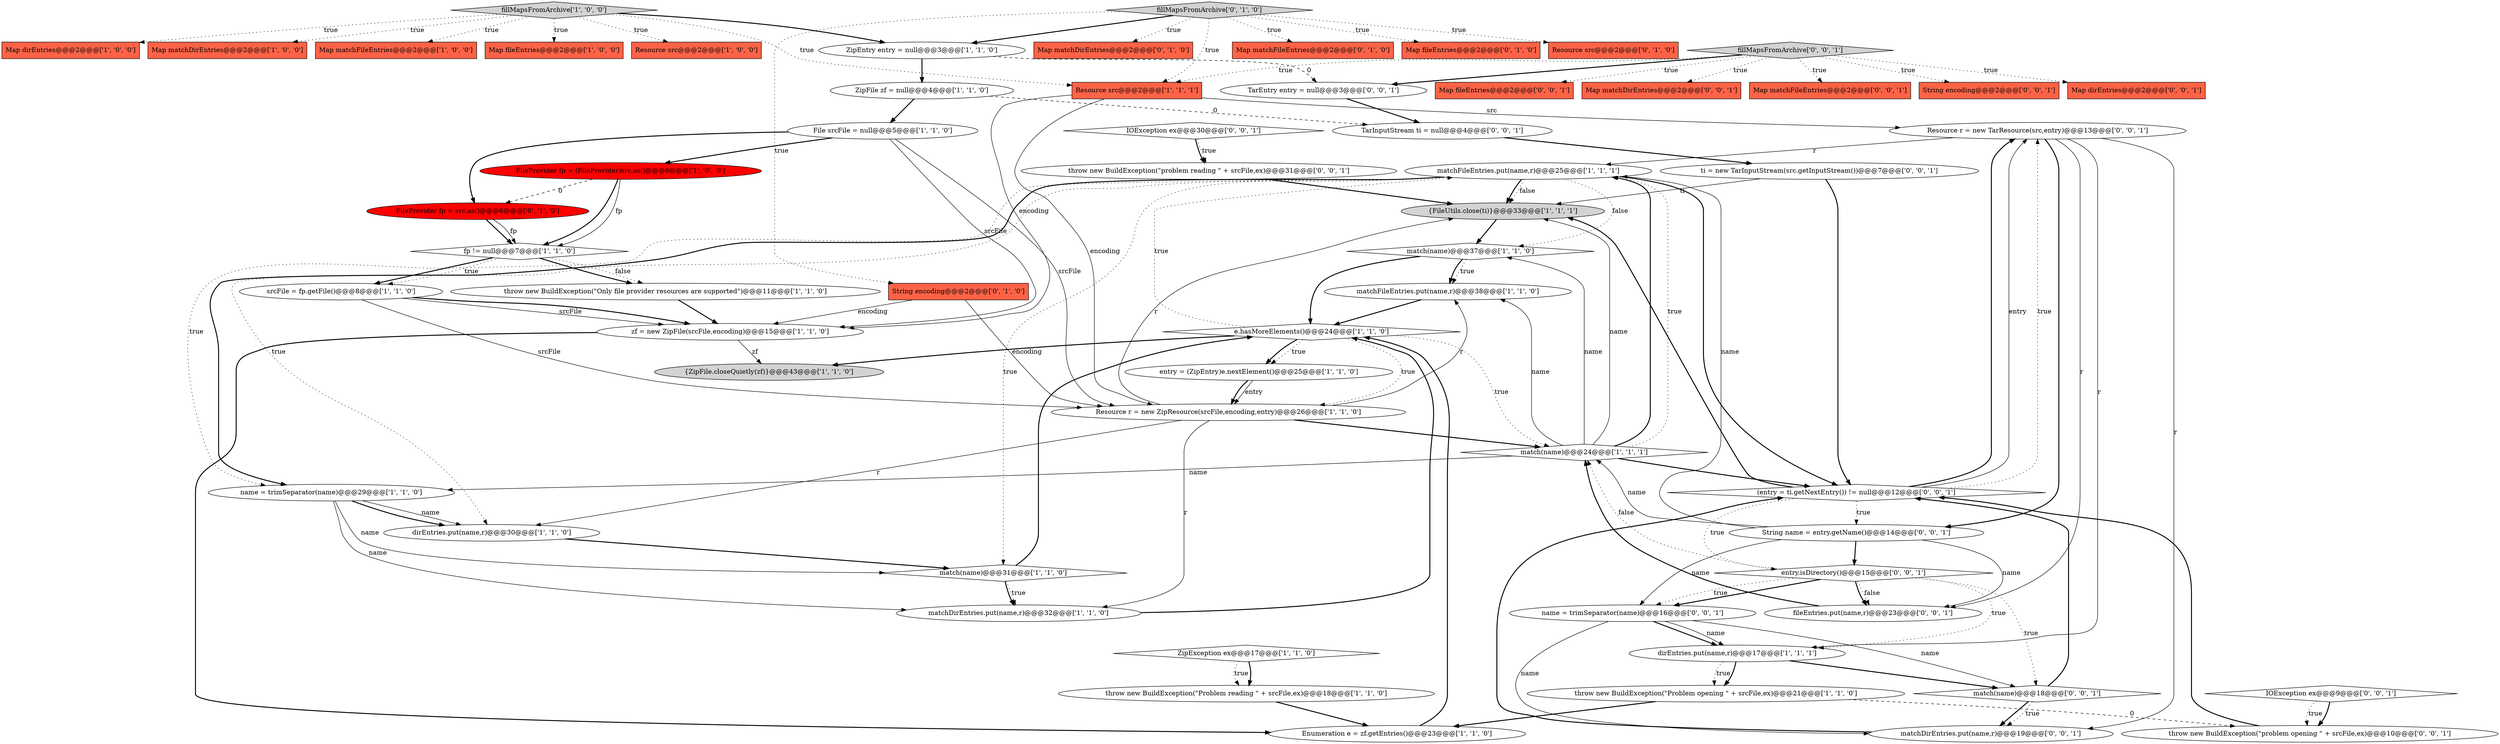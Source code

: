 digraph {
28 [style = filled, label = "Map dirEntries@@@2@@@['1', '0', '0']", fillcolor = tomato, shape = box image = "AAA0AAABBB1BBB"];
11 [style = filled, label = "matchFileEntries.put(name,r)@@@25@@@['1', '1', '1']", fillcolor = white, shape = ellipse image = "AAA0AAABBB1BBB"];
44 [style = filled, label = "Map matchFileEntries@@@2@@@['0', '0', '1']", fillcolor = tomato, shape = box image = "AAA0AAABBB3BBB"];
53 [style = filled, label = "String encoding@@@2@@@['0', '0', '1']", fillcolor = tomato, shape = box image = "AAA0AAABBB3BBB"];
54 [style = filled, label = "match(name)@@@18@@@['0', '0', '1']", fillcolor = white, shape = diamond image = "AAA0AAABBB3BBB"];
21 [style = filled, label = "Map matchDirEntries@@@2@@@['1', '0', '0']", fillcolor = tomato, shape = box image = "AAA0AAABBB1BBB"];
16 [style = filled, label = "File srcFile = null@@@5@@@['1', '1', '0']", fillcolor = white, shape = ellipse image = "AAA0AAABBB1BBB"];
55 [style = filled, label = "IOException ex@@@9@@@['0', '0', '1']", fillcolor = white, shape = diamond image = "AAA0AAABBB3BBB"];
45 [style = filled, label = "Map dirEntries@@@2@@@['0', '0', '1']", fillcolor = tomato, shape = box image = "AAA0AAABBB3BBB"];
34 [style = filled, label = "Map matchDirEntries@@@2@@@['0', '1', '0']", fillcolor = tomato, shape = box image = "AAA0AAABBB2BBB"];
56 [style = filled, label = "throw new BuildException(\"problem reading \" + srcFile,ex)@@@31@@@['0', '0', '1']", fillcolor = white, shape = ellipse image = "AAA0AAABBB3BBB"];
9 [style = filled, label = "match(name)@@@24@@@['1', '1', '1']", fillcolor = white, shape = diamond image = "AAA0AAABBB1BBB"];
30 [style = filled, label = "{FileUtils.close(ti)}@@@33@@@['1', '1', '1']", fillcolor = lightgray, shape = ellipse image = "AAA0AAABBB1BBB"];
5 [style = filled, label = "dirEntries.put(name,r)@@@17@@@['1', '1', '1']", fillcolor = white, shape = ellipse image = "AAA0AAABBB1BBB"];
1 [style = filled, label = "Enumeration e = zf.getEntries()@@@23@@@['1', '1', '0']", fillcolor = white, shape = ellipse image = "AAA0AAABBB1BBB"];
24 [style = filled, label = "throw new BuildException(\"Problem reading \" + srcFile,ex)@@@18@@@['1', '1', '0']", fillcolor = white, shape = ellipse image = "AAA0AAABBB1BBB"];
41 [style = filled, label = "(entry = ti.getNextEntry()) != null@@@12@@@['0', '0', '1']", fillcolor = white, shape = diamond image = "AAA0AAABBB3BBB"];
37 [style = filled, label = "String encoding@@@2@@@['0', '1', '0']", fillcolor = tomato, shape = box image = "AAA0AAABBB2BBB"];
32 [style = filled, label = "entry = (ZipEntry)e.nextElement()@@@25@@@['1', '1', '0']", fillcolor = white, shape = ellipse image = "AAA0AAABBB1BBB"];
29 [style = filled, label = "ZipFile zf = null@@@4@@@['1', '1', '0']", fillcolor = white, shape = ellipse image = "AAA0AAABBB1BBB"];
49 [style = filled, label = "throw new BuildException(\"problem opening \" + srcFile,ex)@@@10@@@['0', '0', '1']", fillcolor = white, shape = ellipse image = "AAA0AAABBB3BBB"];
52 [style = filled, label = "String name = entry.getName()@@@14@@@['0', '0', '1']", fillcolor = white, shape = ellipse image = "AAA0AAABBB3BBB"];
25 [style = filled, label = "match(name)@@@31@@@['1', '1', '0']", fillcolor = white, shape = diamond image = "AAA0AAABBB1BBB"];
27 [style = filled, label = "matchFileEntries.put(name,r)@@@38@@@['1', '1', '0']", fillcolor = white, shape = ellipse image = "AAA0AAABBB1BBB"];
31 [style = filled, label = "Resource src@@@2@@@['1', '1', '1']", fillcolor = tomato, shape = box image = "AAA0AAABBB1BBB"];
46 [style = filled, label = "Resource r = new TarResource(src,entry)@@@13@@@['0', '0', '1']", fillcolor = white, shape = ellipse image = "AAA0AAABBB3BBB"];
20 [style = filled, label = "dirEntries.put(name,r)@@@30@@@['1', '1', '0']", fillcolor = white, shape = ellipse image = "AAA0AAABBB1BBB"];
60 [style = filled, label = "fillMapsFromArchive['0', '0', '1']", fillcolor = lightgray, shape = diamond image = "AAA0AAABBB3BBB"];
7 [style = filled, label = "Map matchFileEntries@@@2@@@['1', '0', '0']", fillcolor = tomato, shape = box image = "AAA0AAABBB1BBB"];
48 [style = filled, label = "Map fileEntries@@@2@@@['0', '0', '1']", fillcolor = tomato, shape = box image = "AAA0AAABBB3BBB"];
3 [style = filled, label = "srcFile = fp.getFile()@@@8@@@['1', '1', '0']", fillcolor = white, shape = ellipse image = "AAA0AAABBB1BBB"];
14 [style = filled, label = "{ZipFile.closeQuietly(zf)}@@@43@@@['1', '1', '0']", fillcolor = lightgray, shape = ellipse image = "AAA0AAABBB1BBB"];
2 [style = filled, label = "ZipException ex@@@17@@@['1', '1', '0']", fillcolor = white, shape = diamond image = "AAA0AAABBB1BBB"];
19 [style = filled, label = "e.hasMoreElements()@@@24@@@['1', '1', '0']", fillcolor = white, shape = diamond image = "AAA0AAABBB1BBB"];
26 [style = filled, label = "Map fileEntries@@@2@@@['1', '0', '0']", fillcolor = tomato, shape = box image = "AAA0AAABBB1BBB"];
36 [style = filled, label = "Map matchFileEntries@@@2@@@['0', '1', '0']", fillcolor = tomato, shape = box image = "AAA0AAABBB2BBB"];
23 [style = filled, label = "ZipEntry entry = null@@@3@@@['1', '1', '0']", fillcolor = white, shape = ellipse image = "AAA0AAABBB1BBB"];
22 [style = filled, label = "match(name)@@@37@@@['1', '1', '0']", fillcolor = white, shape = diamond image = "AAA0AAABBB1BBB"];
12 [style = filled, label = "zf = new ZipFile(srcFile,encoding)@@@15@@@['1', '1', '0']", fillcolor = white, shape = ellipse image = "AAA0AAABBB1BBB"];
8 [style = filled, label = "fillMapsFromArchive['1', '0', '0']", fillcolor = lightgray, shape = diamond image = "AAA0AAABBB1BBB"];
51 [style = filled, label = "name = trimSeparator(name)@@@16@@@['0', '0', '1']", fillcolor = white, shape = ellipse image = "AAA0AAABBB3BBB"];
4 [style = filled, label = "FileProvider fp = (FileProvider)src.as()@@@6@@@['1', '0', '0']", fillcolor = red, shape = ellipse image = "AAA1AAABBB1BBB"];
33 [style = filled, label = "FileProvider fp = src.as()@@@6@@@['0', '1', '0']", fillcolor = red, shape = ellipse image = "AAA1AAABBB2BBB"];
38 [style = filled, label = "Map fileEntries@@@2@@@['0', '1', '0']", fillcolor = tomato, shape = box image = "AAA0AAABBB2BBB"];
50 [style = filled, label = "TarEntry entry = null@@@3@@@['0', '0', '1']", fillcolor = white, shape = ellipse image = "AAA0AAABBB3BBB"];
6 [style = filled, label = "throw new BuildException(\"Problem opening \" + srcFile,ex)@@@21@@@['1', '1', '0']", fillcolor = white, shape = ellipse image = "AAA0AAABBB1BBB"];
43 [style = filled, label = "IOException ex@@@30@@@['0', '0', '1']", fillcolor = white, shape = diamond image = "AAA0AAABBB3BBB"];
35 [style = filled, label = "fillMapsFromArchive['0', '1', '0']", fillcolor = lightgray, shape = diamond image = "AAA0AAABBB2BBB"];
15 [style = filled, label = "throw new BuildException(\"Only file provider resources are supported\")@@@11@@@['1', '1', '0']", fillcolor = white, shape = ellipse image = "AAA0AAABBB1BBB"];
39 [style = filled, label = "Resource src@@@2@@@['0', '1', '0']", fillcolor = tomato, shape = box image = "AAA0AAABBB2BBB"];
59 [style = filled, label = "fileEntries.put(name,r)@@@23@@@['0', '0', '1']", fillcolor = white, shape = ellipse image = "AAA0AAABBB3BBB"];
57 [style = filled, label = "matchDirEntries.put(name,r)@@@19@@@['0', '0', '1']", fillcolor = white, shape = ellipse image = "AAA0AAABBB3BBB"];
40 [style = filled, label = "ti = new TarInputStream(src.getInputStream())@@@7@@@['0', '0', '1']", fillcolor = white, shape = ellipse image = "AAA0AAABBB3BBB"];
13 [style = filled, label = "name = trimSeparator(name)@@@29@@@['1', '1', '0']", fillcolor = white, shape = ellipse image = "AAA0AAABBB1BBB"];
10 [style = filled, label = "Resource src@@@2@@@['1', '0', '0']", fillcolor = tomato, shape = box image = "AAA0AAABBB1BBB"];
47 [style = filled, label = "entry.isDirectory()@@@15@@@['0', '0', '1']", fillcolor = white, shape = diamond image = "AAA0AAABBB3BBB"];
18 [style = filled, label = "fp != null@@@7@@@['1', '1', '0']", fillcolor = white, shape = diamond image = "AAA0AAABBB1BBB"];
42 [style = filled, label = "TarInputStream ti = null@@@4@@@['0', '0', '1']", fillcolor = white, shape = ellipse image = "AAA0AAABBB3BBB"];
0 [style = filled, label = "matchDirEntries.put(name,r)@@@32@@@['1', '1', '0']", fillcolor = white, shape = ellipse image = "AAA0AAABBB1BBB"];
17 [style = filled, label = "Resource r = new ZipResource(srcFile,encoding,entry)@@@26@@@['1', '1', '0']", fillcolor = white, shape = ellipse image = "AAA0AAABBB1BBB"];
58 [style = filled, label = "Map matchDirEntries@@@2@@@['0', '0', '1']", fillcolor = tomato, shape = box image = "AAA0AAABBB3BBB"];
18->3 [style = bold, label=""];
51->5 [style = bold, label=""];
8->28 [style = dotted, label="true"];
11->22 [style = dotted, label="false"];
56->30 [style = bold, label=""];
9->11 [style = bold, label=""];
52->11 [style = solid, label="name"];
60->48 [style = dotted, label="true"];
43->56 [style = dotted, label="true"];
55->49 [style = bold, label=""];
54->57 [style = bold, label=""];
17->9 [style = bold, label=""];
59->9 [style = bold, label=""];
60->50 [style = bold, label=""];
13->25 [style = solid, label="name"];
57->41 [style = bold, label=""];
4->33 [style = dashed, label="0"];
31->46 [style = solid, label="src"];
60->58 [style = dotted, label="true"];
23->29 [style = bold, label=""];
35->23 [style = bold, label=""];
52->47 [style = bold, label=""];
33->18 [style = bold, label=""];
46->57 [style = solid, label="r"];
19->11 [style = dotted, label="true"];
60->44 [style = dotted, label="true"];
11->13 [style = bold, label=""];
18->3 [style = dotted, label="true"];
47->51 [style = bold, label=""];
25->19 [style = bold, label=""];
52->51 [style = solid, label="name"];
27->19 [style = bold, label=""];
9->13 [style = solid, label="name"];
46->5 [style = solid, label="r"];
32->17 [style = solid, label="entry"];
2->24 [style = bold, label=""];
35->37 [style = dotted, label="true"];
47->54 [style = dotted, label="true"];
23->50 [style = dashed, label="0"];
3->12 [style = solid, label="srcFile"];
8->31 [style = dotted, label="true"];
51->54 [style = solid, label="name"];
12->14 [style = solid, label="zf"];
17->0 [style = solid, label="r"];
8->23 [style = bold, label=""];
41->46 [style = dotted, label="true"];
3->17 [style = solid, label="srcFile"];
0->19 [style = bold, label=""];
19->17 [style = dotted, label="true"];
2->24 [style = dotted, label="true"];
51->57 [style = solid, label="name"];
18->15 [style = bold, label=""];
47->5 [style = dotted, label="true"];
5->6 [style = dotted, label="true"];
35->38 [style = dotted, label="true"];
8->7 [style = dotted, label="true"];
4->18 [style = bold, label=""];
52->9 [style = solid, label="name"];
54->41 [style = bold, label=""];
11->13 [style = dotted, label="true"];
12->1 [style = bold, label=""];
20->25 [style = bold, label=""];
4->18 [style = solid, label="fp"];
42->40 [style = bold, label=""];
6->49 [style = dashed, label="0"];
41->30 [style = bold, label=""];
5->6 [style = bold, label=""];
13->0 [style = solid, label="name"];
16->33 [style = bold, label=""];
19->9 [style = dotted, label="true"];
49->41 [style = bold, label=""];
47->51 [style = dotted, label="true"];
41->46 [style = bold, label=""];
15->12 [style = bold, label=""];
9->30 [style = solid, label="name"];
47->9 [style = dotted, label="false"];
1->19 [style = bold, label=""];
60->31 [style = dotted, label="true"];
29->16 [style = bold, label=""];
32->17 [style = bold, label=""];
11->30 [style = bold, label=""];
16->17 [style = solid, label="srcFile"];
9->27 [style = solid, label="name"];
25->0 [style = bold, label=""];
55->49 [style = dotted, label="true"];
8->21 [style = dotted, label="true"];
22->19 [style = bold, label=""];
16->12 [style = solid, label="srcFile"];
46->59 [style = solid, label="r"];
54->57 [style = dotted, label="true"];
9->11 [style = dotted, label="true"];
31->12 [style = solid, label="encoding"];
3->12 [style = bold, label=""];
31->17 [style = solid, label="encoding"];
29->42 [style = dashed, label="0"];
35->31 [style = dotted, label="true"];
47->59 [style = bold, label=""];
11->41 [style = bold, label=""];
6->1 [style = bold, label=""];
11->20 [style = dotted, label="true"];
13->20 [style = solid, label="name"];
37->17 [style = solid, label="encoding"];
19->32 [style = bold, label=""];
19->14 [style = bold, label=""];
50->42 [style = bold, label=""];
41->46 [style = solid, label="entry"];
37->12 [style = solid, label="encoding"];
22->27 [style = dotted, label="true"];
41->47 [style = dotted, label="true"];
24->1 [style = bold, label=""];
16->4 [style = bold, label=""];
41->52 [style = dotted, label="true"];
11->30 [style = dotted, label="false"];
46->11 [style = solid, label="r"];
17->30 [style = solid, label="r"];
35->39 [style = dotted, label="true"];
5->54 [style = bold, label=""];
8->26 [style = dotted, label="true"];
52->59 [style = solid, label="name"];
30->22 [style = bold, label=""];
17->20 [style = solid, label="r"];
35->36 [style = dotted, label="true"];
25->0 [style = dotted, label="true"];
60->45 [style = dotted, label="true"];
47->59 [style = dotted, label="false"];
18->15 [style = dotted, label="false"];
8->10 [style = dotted, label="true"];
46->52 [style = bold, label=""];
9->22 [style = solid, label="name"];
9->41 [style = bold, label=""];
11->25 [style = dotted, label="true"];
22->27 [style = bold, label=""];
19->32 [style = dotted, label="true"];
40->41 [style = bold, label=""];
33->18 [style = solid, label="fp"];
35->34 [style = dotted, label="true"];
17->27 [style = solid, label="r"];
60->53 [style = dotted, label="true"];
43->56 [style = bold, label=""];
40->30 [style = solid, label="ti"];
51->5 [style = solid, label="name"];
13->20 [style = bold, label=""];
}
